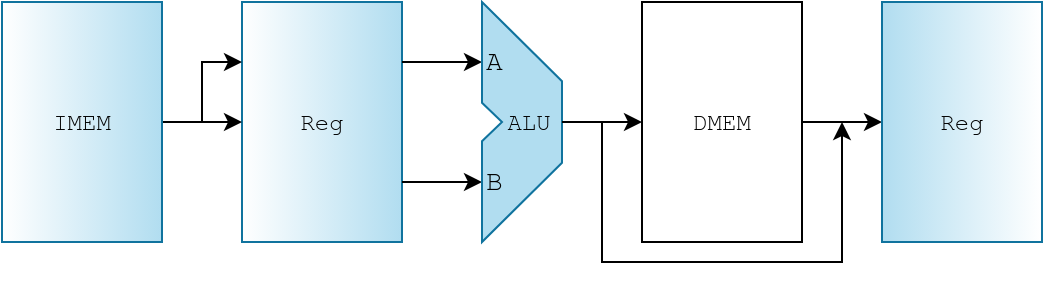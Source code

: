 <mxfile version="24.7.5">
  <diagram name="第 1 页" id="huckOj3Etd9BhcJPRhfS">
    <mxGraphModel dx="265" dy="453" grid="1" gridSize="10" guides="1" tooltips="1" connect="1" arrows="1" fold="1" page="0" pageScale="1" pageWidth="827" pageHeight="1169" math="0" shadow="0">
      <root>
        <mxCell id="0" />
        <mxCell id="1" parent="0" />
        <mxCell id="_GxT4P-3iporsSqYwarE-26" style="edgeStyle=none;rounded=0;orthogonalLoop=1;jettySize=auto;html=1;entryX=0;entryY=0.5;entryDx=0;entryDy=0;" edge="1" parent="1" source="_GxT4P-3iporsSqYwarE-8" target="_GxT4P-3iporsSqYwarE-9">
          <mxGeometry relative="1" as="geometry" />
        </mxCell>
        <mxCell id="_GxT4P-3iporsSqYwarE-8" value="DMEM" style="rounded=0;whiteSpace=wrap;html=1;fontFamily=FreeMono;" vertex="1" parent="1">
          <mxGeometry x="520" y="320" width="80" height="120" as="geometry" />
        </mxCell>
        <mxCell id="_GxT4P-3iporsSqYwarE-9" value="Reg" style="rounded=0;whiteSpace=wrap;html=1;fontFamily=FreeMono;fillColor=#b1ddf0;strokeColor=#10739e;gradientColor=#FFFFFF;gradientDirection=east;" vertex="1" parent="1">
          <mxGeometry x="640" y="320" width="80" height="120" as="geometry" />
        </mxCell>
        <mxCell id="_GxT4P-3iporsSqYwarE-10" value="Reg" style="rounded=0;whiteSpace=wrap;html=1;fontFamily=FreeMono;fillColor=#b1ddf0;strokeColor=#10739e;gradientColor=#FFFFFF;gradientDirection=west;" vertex="1" parent="1">
          <mxGeometry x="320" y="320" width="80" height="120" as="geometry" />
        </mxCell>
        <mxCell id="_GxT4P-3iporsSqYwarE-27" style="edgeStyle=none;rounded=0;orthogonalLoop=1;jettySize=auto;html=1;entryX=0;entryY=0.5;entryDx=0;entryDy=0;" edge="1" parent="1" source="_GxT4P-3iporsSqYwarE-11" target="_GxT4P-3iporsSqYwarE-10">
          <mxGeometry relative="1" as="geometry" />
        </mxCell>
        <mxCell id="_GxT4P-3iporsSqYwarE-11" value="IMEM" style="rounded=0;whiteSpace=wrap;html=1;fontFamily=FreeMono;fillColor=#b1ddf0;strokeColor=#10739e;shadow=0;glass=0;gradientColor=#FFFFFF;gradientDirection=west;" vertex="1" parent="1">
          <mxGeometry x="200" y="320" width="80" height="120" as="geometry" />
        </mxCell>
        <mxCell id="_GxT4P-3iporsSqYwarE-12" style="edgeStyle=orthogonalEdgeStyle;rounded=0;orthogonalLoop=1;jettySize=auto;html=1;entryX=1;entryY=0.25;entryDx=0;entryDy=0;startArrow=classic;startFill=1;endArrow=none;endFill=0;fontFamily=FreeMono;" edge="1" parent="1" source="_GxT4P-3iporsSqYwarE-6" target="_GxT4P-3iporsSqYwarE-10">
          <mxGeometry relative="1" as="geometry" />
        </mxCell>
        <mxCell id="_GxT4P-3iporsSqYwarE-13" style="edgeStyle=orthogonalEdgeStyle;rounded=0;orthogonalLoop=1;jettySize=auto;html=1;entryX=1;entryY=0.75;entryDx=0;entryDy=0;startArrow=classic;startFill=1;endArrow=none;endFill=0;fontFamily=FreeMono;" edge="1" parent="1" source="_GxT4P-3iporsSqYwarE-7" target="_GxT4P-3iporsSqYwarE-10">
          <mxGeometry relative="1" as="geometry" />
        </mxCell>
        <mxCell id="_GxT4P-3iporsSqYwarE-23" value="" style="group;fontFamily=FreeMono;" vertex="1" connectable="0" parent="1">
          <mxGeometry x="440" y="320" width="40" height="120" as="geometry" />
        </mxCell>
        <mxCell id="_GxT4P-3iporsSqYwarE-20" value="ALU" style="verticalLabelPosition=middle;verticalAlign=middle;html=1;shape=mxgraph.basic.polygon;polyCoords=[[0,0.42],[0,0],[1,0.33],[1,0.67],[0,1],[0,0.58],[0.25,0.5]];polyline=0;labelPosition=center;align=center;spacingLeft=5;fontFamily=FreeMono;fillColor=#b1ddf0;strokeColor=#10739e;" vertex="1" parent="_GxT4P-3iporsSqYwarE-23">
          <mxGeometry width="40" height="120" as="geometry" />
        </mxCell>
        <mxCell id="_GxT4P-3iporsSqYwarE-6" value="&lt;font style=&quot;font-size: 14px;&quot;&gt;A&lt;/font&gt;" style="text;strokeColor=none;align=left;fillColor=none;html=1;verticalAlign=middle;whiteSpace=wrap;rounded=0;fontFamily=FreeMono;" vertex="1" parent="_GxT4P-3iporsSqYwarE-23">
          <mxGeometry y="25" width="10" height="10" as="geometry" />
        </mxCell>
        <mxCell id="_GxT4P-3iporsSqYwarE-7" value="&lt;font style=&quot;font-size: 14px;&quot;&gt;B&lt;/font&gt;" style="text;strokeColor=none;align=left;fillColor=none;html=1;verticalAlign=middle;whiteSpace=wrap;rounded=0;fontFamily=FreeMono;" vertex="1" parent="_GxT4P-3iporsSqYwarE-23">
          <mxGeometry y="85" width="10" height="10" as="geometry" />
        </mxCell>
        <mxCell id="_GxT4P-3iporsSqYwarE-24" style="edgeStyle=none;rounded=0;orthogonalLoop=1;jettySize=auto;html=1;entryX=0;entryY=0.5;entryDx=0;entryDy=0;" edge="1" parent="1" source="_GxT4P-3iporsSqYwarE-20" target="_GxT4P-3iporsSqYwarE-8">
          <mxGeometry relative="1" as="geometry" />
        </mxCell>
        <mxCell id="_GxT4P-3iporsSqYwarE-25" value="" style="endArrow=classic;html=1;rounded=0;" edge="1" parent="1">
          <mxGeometry width="50" height="50" relative="1" as="geometry">
            <mxPoint x="500" y="380" as="sourcePoint" />
            <mxPoint x="620" y="380" as="targetPoint" />
            <Array as="points">
              <mxPoint x="500" y="450" />
              <mxPoint x="620" y="450" />
            </Array>
          </mxGeometry>
        </mxCell>
        <mxCell id="_GxT4P-3iporsSqYwarE-28" value="" style="endArrow=classic;html=1;rounded=0;entryX=0;entryY=0.25;entryDx=0;entryDy=0;" edge="1" parent="1" target="_GxT4P-3iporsSqYwarE-10">
          <mxGeometry width="50" height="50" relative="1" as="geometry">
            <mxPoint x="300" y="380" as="sourcePoint" />
            <mxPoint x="350" y="330" as="targetPoint" />
            <Array as="points">
              <mxPoint x="300" y="350" />
            </Array>
          </mxGeometry>
        </mxCell>
      </root>
    </mxGraphModel>
  </diagram>
</mxfile>
